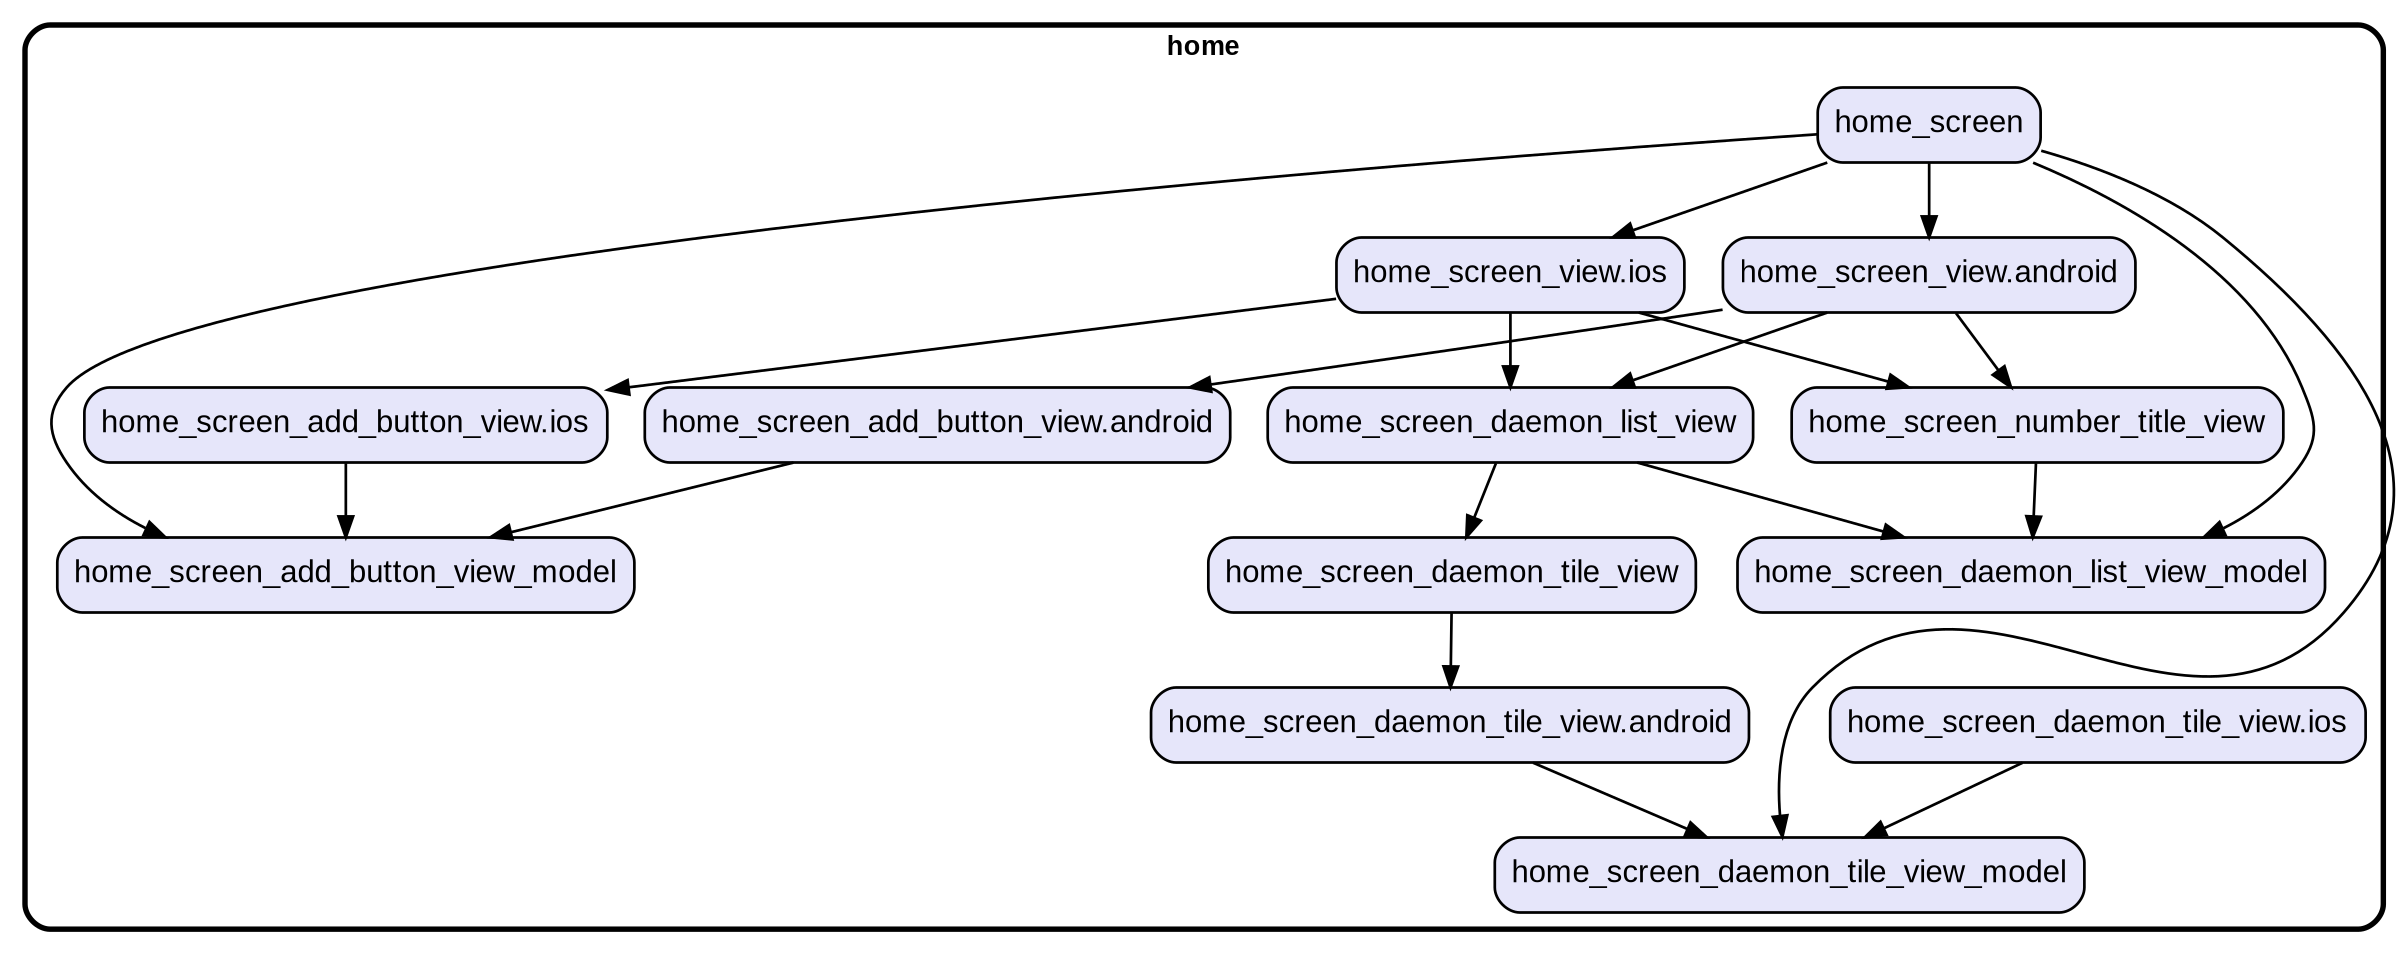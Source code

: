 digraph "" {
  graph [style=rounded fontname="Arial Black" fontsize=13 penwidth=2.6];
  node [shape=rect style="filled,rounded" fontname=Arial fontsize=15 fillcolor=Lavender penwidth=1.3];
  edge [penwidth=1.3];
  "/home_screen_daemon_tile_view.ios.dart" [label="home_screen_daemon_tile_view.ios"];
  "/home_screen_number_title_view.dart" [label="home_screen_number_title_view"];
  "/home_screen_add_button_view_model.dart" [label="home_screen_add_button_view_model"];
  "/home_screen_add_button_view.android.dart" [label="home_screen_add_button_view.android"];
  "/home_screen_view.android.dart" [label="home_screen_view.android"];
  "/home_screen_view.ios.dart" [label="home_screen_view.ios"];
  "/home_screen_daemon_tile_view_model.dart" [label="home_screen_daemon_tile_view_model"];
  "/home_screen_daemon_list_view_model.dart" [label="home_screen_daemon_list_view_model"];
  "/home_screen_daemon_tile_view.android.dart" [label="home_screen_daemon_tile_view.android"];
  "/home_screen_daemon_list_view.dart" [label="home_screen_daemon_list_view"];
  "/home_screen.dart" [label="home_screen"];
  "/home_screen_add_button_view.ios.dart" [label="home_screen_add_button_view.ios"];
  "/home_screen_daemon_tile_view.dart" [label="home_screen_daemon_tile_view"];
  subgraph "cluster~" {
    label="home";
    "/home_screen_daemon_tile_view.ios.dart";
    "/home_screen_number_title_view.dart";
    "/home_screen_add_button_view_model.dart";
    "/home_screen_add_button_view.android.dart";
    "/home_screen_view.android.dart";
    "/home_screen_view.ios.dart";
    "/home_screen_daemon_tile_view_model.dart";
    "/home_screen_daemon_list_view_model.dart";
    "/home_screen_daemon_tile_view.android.dart";
    "/home_screen_daemon_list_view.dart";
    "/home_screen.dart";
    "/home_screen_add_button_view.ios.dart";
    "/home_screen_daemon_tile_view.dart";
  }
  "/home_screen_daemon_tile_view.ios.dart" -> "/home_screen_daemon_tile_view_model.dart";
  "/home_screen_number_title_view.dart" -> "/home_screen_daemon_list_view_model.dart";
  "/home_screen_add_button_view.android.dart" -> "/home_screen_add_button_view_model.dart";
  "/home_screen_view.android.dart" -> "/home_screen_add_button_view.android.dart";
  "/home_screen_view.android.dart" -> "/home_screen_daemon_list_view.dart";
  "/home_screen_view.android.dart" -> "/home_screen_number_title_view.dart";
  "/home_screen_view.ios.dart" -> "/home_screen_add_button_view.ios.dart";
  "/home_screen_view.ios.dart" -> "/home_screen_daemon_list_view.dart";
  "/home_screen_view.ios.dart" -> "/home_screen_number_title_view.dart";
  "/home_screen_daemon_tile_view.android.dart" -> "/home_screen_daemon_tile_view_model.dart";
  "/home_screen_daemon_list_view.dart" -> "/home_screen_daemon_list_view_model.dart";
  "/home_screen_daemon_list_view.dart" -> "/home_screen_daemon_tile_view.dart";
  "/home_screen.dart" -> "/home_screen_add_button_view_model.dart";
  "/home_screen.dart" -> "/home_screen_daemon_list_view_model.dart";
  "/home_screen.dart" -> "/home_screen_daemon_tile_view_model.dart";
  "/home_screen.dart" -> "/home_screen_view.android.dart";
  "/home_screen.dart" -> "/home_screen_view.ios.dart";
  "/home_screen_add_button_view.ios.dart" -> "/home_screen_add_button_view_model.dart";
  "/home_screen_daemon_tile_view.dart" -> "/home_screen_daemon_tile_view.android.dart";
}

